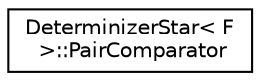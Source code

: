 digraph "Graphical Class Hierarchy"
{
  edge [fontname="Helvetica",fontsize="10",labelfontname="Helvetica",labelfontsize="10"];
  node [fontname="Helvetica",fontsize="10",shape=record];
  rankdir="LR";
  Node0 [label="DeterminizerStar\< F\l \>::PairComparator",height=0.2,width=0.4,color="black", fillcolor="white", style="filled",URL="$classfst_1_1DeterminizerStar_1_1PairComparator.html"];
}
